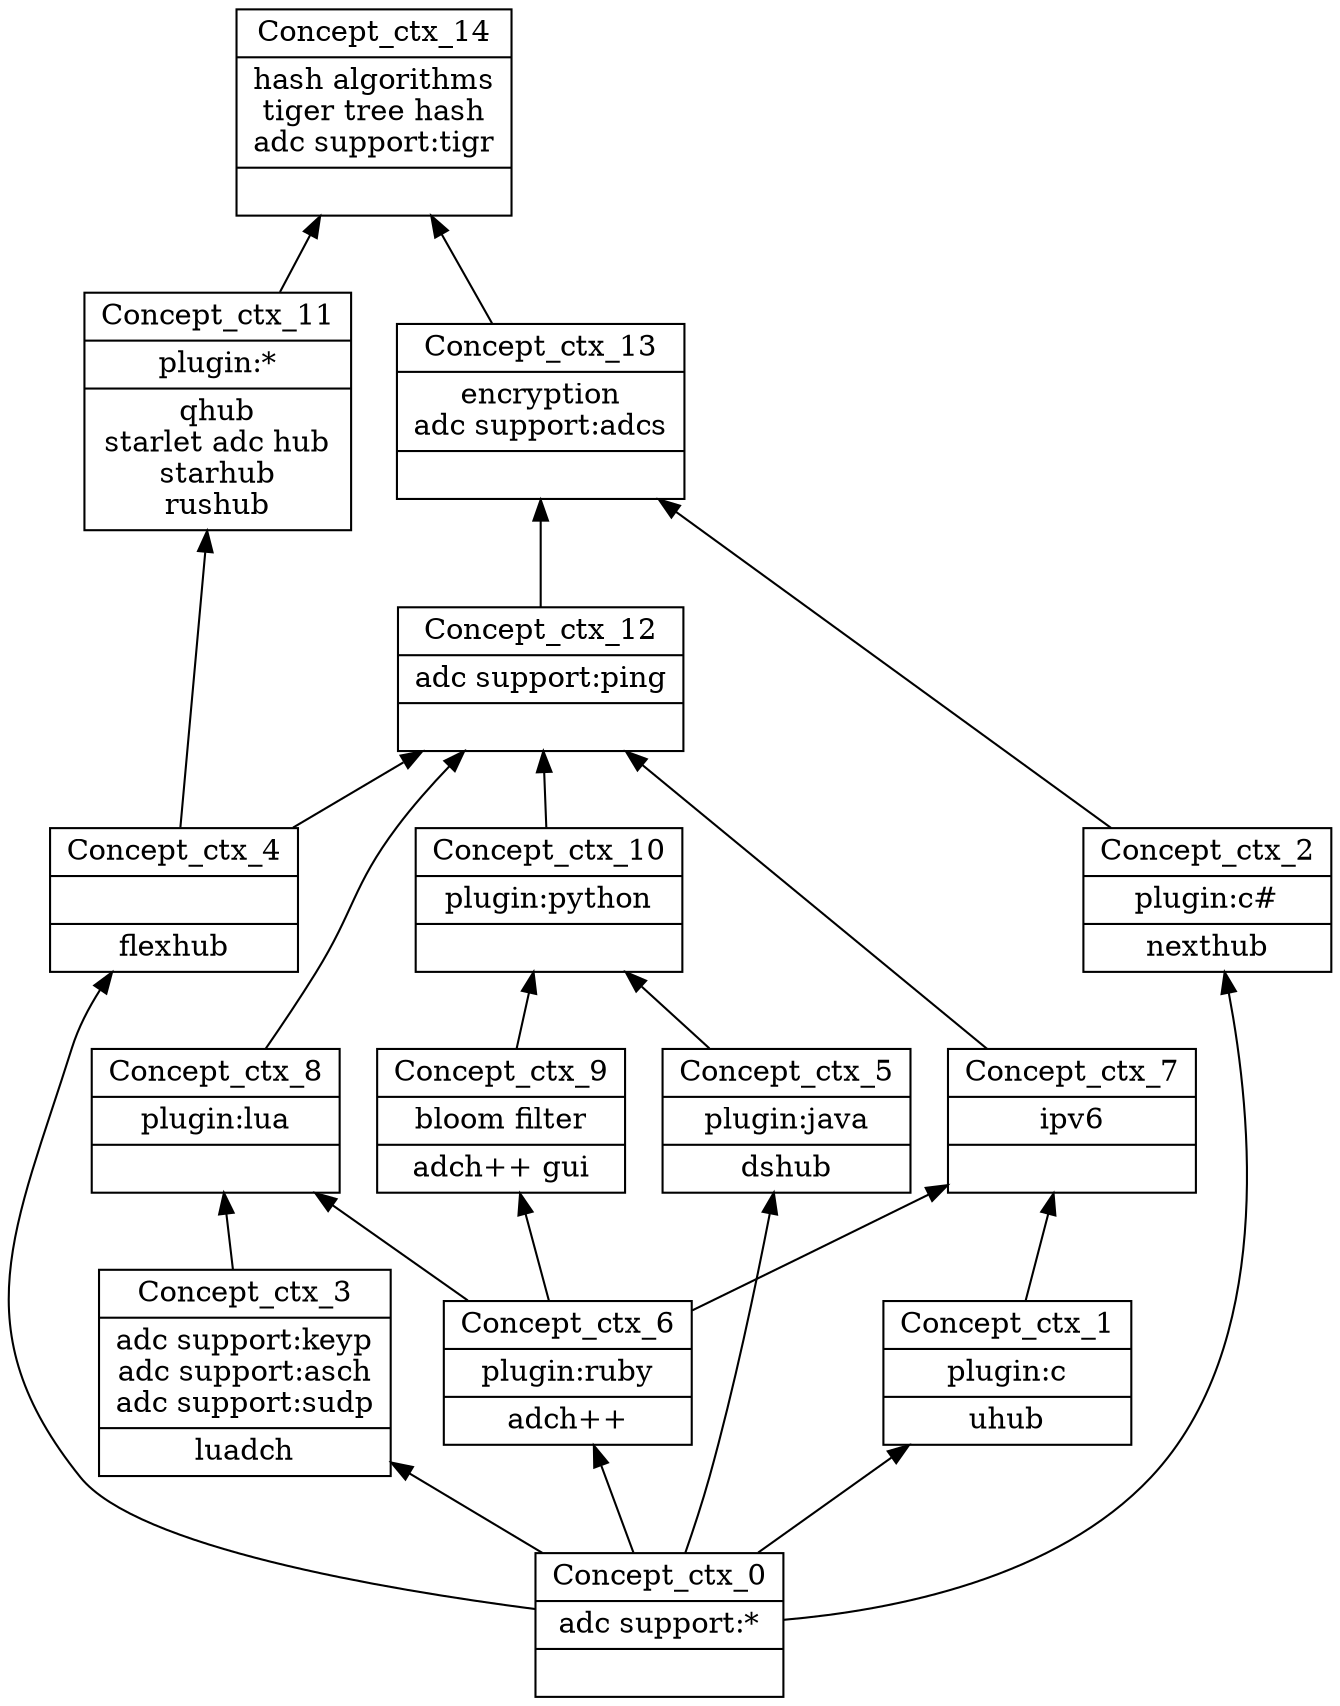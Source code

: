 digraph G { 
	rankdir=BT;
subgraph ctx { 
label="ctx";
1 [shape=record,label="{Concept_ctx_2|plugin:c#\n|nexthub\n}"];
2 [shape=record,label="{Concept_ctx_1|plugin:c\n|uhub\n}"];
3 [shape=record,label="{Concept_ctx_3|adc support:keyp\nadc support:asch\nadc support:sudp\n|luadch\n}"];
4 [shape=record,label="{Concept_ctx_6|plugin:ruby\n|adch++\n}"];
5 [shape=record,label="{Concept_ctx_5|plugin:java\n|dshub\n}"];
6 [shape=record,label="{Concept_ctx_4||flexhub\n}"];
7 [shape=record,label="{Concept_ctx_7|ipv6\n|}"];
8 [shape=record,label="{Concept_ctx_9|bloom filter\n|adch++ gui\n}"];
9 [shape=record,label="{Concept_ctx_8|plugin:lua\n|}"];
10 [shape=record,label="{Concept_ctx_10|plugin:python\n|}"];
11 [shape=record,label="{Concept_ctx_11|plugin:*\n|qhub\nstarlet adc hub\nstarhub\nrushub\n}"];
12 [shape=record,label="{Concept_ctx_12|adc support:ping\n|}"];
13 [shape=record,label="{Concept_ctx_13|encryption\nadc support:adcs\n|}"];
14 [shape=record,label="{Concept_ctx_14|hash algorithms\ntiger tree hash\nadc support:tigr\n|}"];
15 [shape=record,label="{Concept_ctx_0|adc support:*\n|}"];
	15 -> 1
	15 -> 2
	15 -> 3
	15 -> 4
	15 -> 5
	15 -> 6
	4 -> 7
	2 -> 7
	4 -> 8
	4 -> 9
	3 -> 9
	8 -> 10
	5 -> 10
	6 -> 11
	7 -> 12
	9 -> 12
	6 -> 12
	10 -> 12
	1 -> 13
	12 -> 13
	13 -> 14
	11 -> 14
}
}
